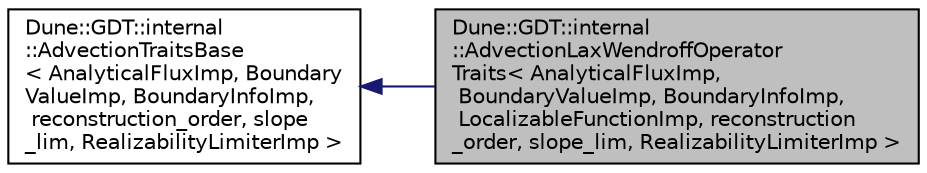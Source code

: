 digraph "Dune::GDT::internal::AdvectionLaxWendroffOperatorTraits&lt; AnalyticalFluxImp, BoundaryValueImp, BoundaryInfoImp, LocalizableFunctionImp, reconstruction_order, slope_lim, RealizabilityLimiterImp &gt;"
{
  edge [fontname="Helvetica",fontsize="10",labelfontname="Helvetica",labelfontsize="10"];
  node [fontname="Helvetica",fontsize="10",shape=record];
  rankdir="LR";
  Node0 [label="Dune::GDT::internal\l::AdvectionLaxWendroffOperator\lTraits\< AnalyticalFluxImp,\l BoundaryValueImp, BoundaryInfoImp,\l LocalizableFunctionImp, reconstruction\l_order, slope_lim, RealizabilityLimiterImp \>",height=0.2,width=0.4,color="black", fillcolor="grey75", style="filled", fontcolor="black"];
  Node1 -> Node0 [dir="back",color="midnightblue",fontsize="10",style="solid",fontname="Helvetica"];
  Node1 [label="Dune::GDT::internal\l::AdvectionTraitsBase\l\< AnalyticalFluxImp, Boundary\lValueImp, BoundaryInfoImp,\l reconstruction_order, slope\l_lim, RealizabilityLimiterImp \>",height=0.2,width=0.4,color="black", fillcolor="white", style="filled",URL="$a01907.html"];
}
